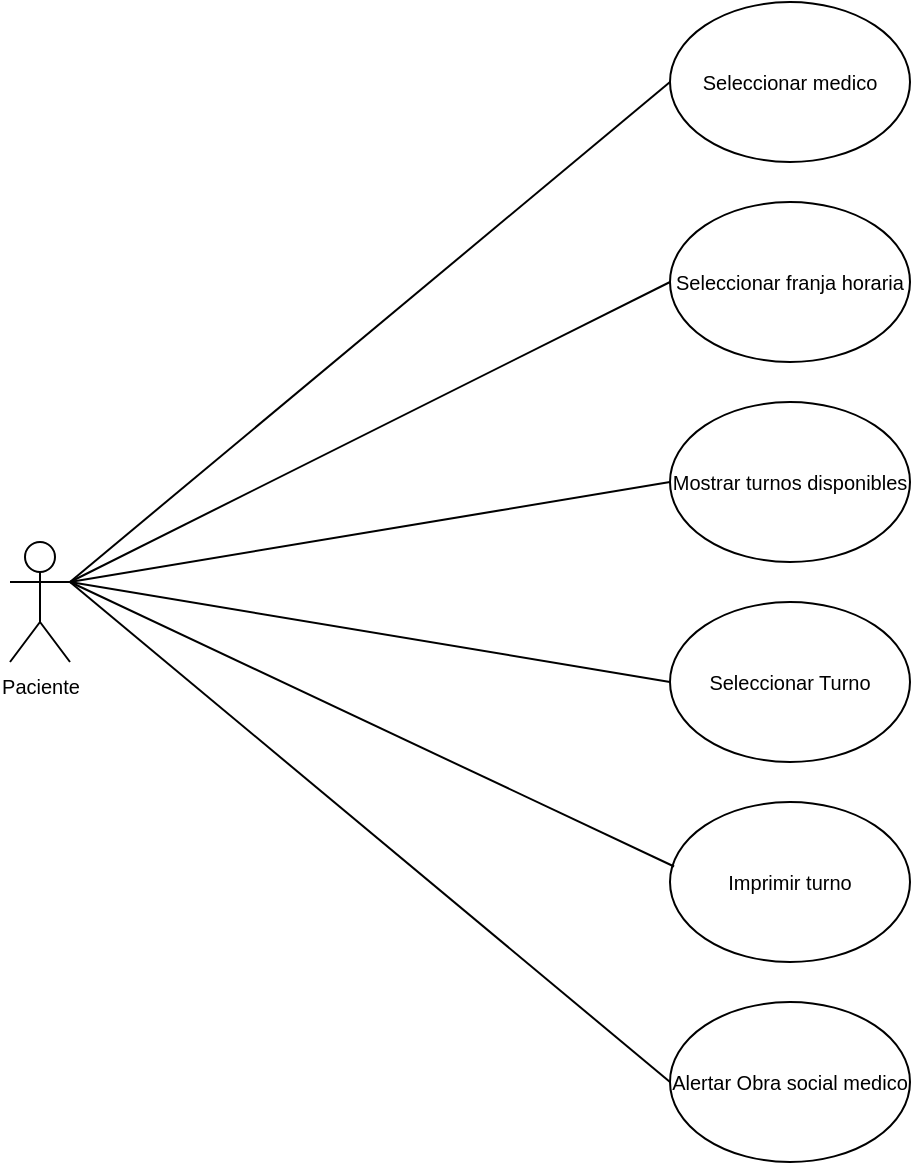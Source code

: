 <mxfile version="18.0.2" type="github">
  <diagram id="SYGA4eWzjhgXAbYpL_Ch" name="Page-1">
    <mxGraphModel dx="1038" dy="571" grid="1" gridSize="10" guides="1" tooltips="1" connect="1" arrows="1" fold="1" page="1" pageScale="1" pageWidth="827" pageHeight="1169" math="0" shadow="0">
      <root>
        <object label="" id="0">
          <mxCell />
        </object>
        <mxCell id="1" parent="0" />
        <mxCell id="57hV9MgefJVSSr9JNAaL-1" value="Paciente" style="shape=umlActor;verticalLabelPosition=bottom;verticalAlign=top;html=1;outlineConnect=0;fontFamily=Helvetica;fontSize=10;" parent="1" vertex="1">
          <mxGeometry x="70" y="270" width="30" height="60" as="geometry" />
        </mxCell>
        <mxCell id="57hV9MgefJVSSr9JNAaL-15" value="Seleccionar medico" style="ellipse;whiteSpace=wrap;html=1;fontFamily=Helvetica;fontSize=10;" parent="1" vertex="1">
          <mxGeometry x="400" width="120" height="80" as="geometry" />
        </mxCell>
        <mxCell id="57hV9MgefJVSSr9JNAaL-16" value="Seleccionar franja horaria" style="ellipse;whiteSpace=wrap;html=1;fontFamily=Helvetica;fontSize=10;" parent="1" vertex="1">
          <mxGeometry x="400" y="100" width="120" height="80" as="geometry" />
        </mxCell>
        <mxCell id="57hV9MgefJVSSr9JNAaL-30" value="Mostrar turnos disponibles" style="ellipse;whiteSpace=wrap;html=1;fontFamily=Helvetica;fontSize=10;" parent="1" vertex="1">
          <mxGeometry x="400" y="200" width="120" height="80" as="geometry" />
        </mxCell>
        <mxCell id="57hV9MgefJVSSr9JNAaL-31" value="Seleccionar Turno" style="ellipse;whiteSpace=wrap;html=1;fontFamily=Helvetica;fontSize=10;" parent="1" vertex="1">
          <mxGeometry x="400" y="300" width="120" height="80" as="geometry" />
        </mxCell>
        <mxCell id="WEEtcuQphamk7MpxiqM7-1" value="Alertar Obra social medico" style="ellipse;whiteSpace=wrap;html=1;fontFamily=Helvetica;fontSize=10;" parent="1" vertex="1">
          <mxGeometry x="400" y="500" width="120" height="80" as="geometry" />
        </mxCell>
        <mxCell id="WEEtcuQphamk7MpxiqM7-2" value="" style="endArrow=none;html=1;rounded=0;entryX=0;entryY=0.5;entryDx=0;entryDy=0;exitX=1;exitY=0.333;exitDx=0;exitDy=0;exitPerimeter=0;" parent="1" source="57hV9MgefJVSSr9JNAaL-1" target="57hV9MgefJVSSr9JNAaL-15" edge="1">
          <mxGeometry width="50" height="50" relative="1" as="geometry">
            <mxPoint x="290" y="240" as="sourcePoint" />
            <mxPoint x="340" y="190" as="targetPoint" />
          </mxGeometry>
        </mxCell>
        <mxCell id="WEEtcuQphamk7MpxiqM7-4" value="" style="endArrow=none;html=1;rounded=0;entryX=0;entryY=0.5;entryDx=0;entryDy=0;exitX=1;exitY=0.333;exitDx=0;exitDy=0;exitPerimeter=0;" parent="1" source="57hV9MgefJVSSr9JNAaL-1" target="57hV9MgefJVSSr9JNAaL-30" edge="1">
          <mxGeometry width="50" height="50" relative="1" as="geometry">
            <mxPoint x="290" y="240" as="sourcePoint" />
            <mxPoint x="450" y="151.379" as="targetPoint" />
          </mxGeometry>
        </mxCell>
        <mxCell id="WEEtcuQphamk7MpxiqM7-5" value="" style="endArrow=none;html=1;rounded=0;entryX=0;entryY=0.5;entryDx=0;entryDy=0;exitX=1;exitY=0.333;exitDx=0;exitDy=0;exitPerimeter=0;" parent="1" source="57hV9MgefJVSSr9JNAaL-1" target="57hV9MgefJVSSr9JNAaL-31" edge="1">
          <mxGeometry width="50" height="50" relative="1" as="geometry">
            <mxPoint x="360" y="270" as="sourcePoint" />
            <mxPoint x="490" y="171.379" as="targetPoint" />
          </mxGeometry>
        </mxCell>
        <mxCell id="WEEtcuQphamk7MpxiqM7-6" value="" style="endArrow=none;html=1;rounded=0;entryX=0;entryY=0.5;entryDx=0;entryDy=0;exitX=1;exitY=0.333;exitDx=0;exitDy=0;exitPerimeter=0;" parent="1" source="57hV9MgefJVSSr9JNAaL-1" target="WEEtcuQphamk7MpxiqM7-1" edge="1">
          <mxGeometry width="50" height="50" relative="1" as="geometry">
            <mxPoint x="340" y="330" as="sourcePoint" />
            <mxPoint x="470" y="231.379" as="targetPoint" />
          </mxGeometry>
        </mxCell>
        <mxCell id="WEEtcuQphamk7MpxiqM7-7" value="Imprimir turno" style="ellipse;whiteSpace=wrap;html=1;fontFamily=Helvetica;fontSize=10;" parent="1" vertex="1">
          <mxGeometry x="400" y="400" width="120" height="80" as="geometry" />
        </mxCell>
        <mxCell id="WEEtcuQphamk7MpxiqM7-8" value="" style="endArrow=none;html=1;rounded=0;entryX=0.017;entryY=0.403;entryDx=0;entryDy=0;entryPerimeter=0;" parent="1" target="WEEtcuQphamk7MpxiqM7-7" edge="1">
          <mxGeometry width="50" height="50" relative="1" as="geometry">
            <mxPoint x="100" y="290" as="sourcePoint" />
            <mxPoint x="390" y="650" as="targetPoint" />
          </mxGeometry>
        </mxCell>
        <mxCell id="QTwPd10DdfxT1tdsoG7--3" value="" style="endArrow=none;html=1;rounded=0;entryX=0;entryY=0.5;entryDx=0;entryDy=0;" parent="1" target="57hV9MgefJVSSr9JNAaL-16" edge="1">
          <mxGeometry width="50" height="50" relative="1" as="geometry">
            <mxPoint x="100" y="290" as="sourcePoint" />
            <mxPoint x="440" y="240" as="targetPoint" />
          </mxGeometry>
        </mxCell>
      </root>
    </mxGraphModel>
  </diagram>
</mxfile>
